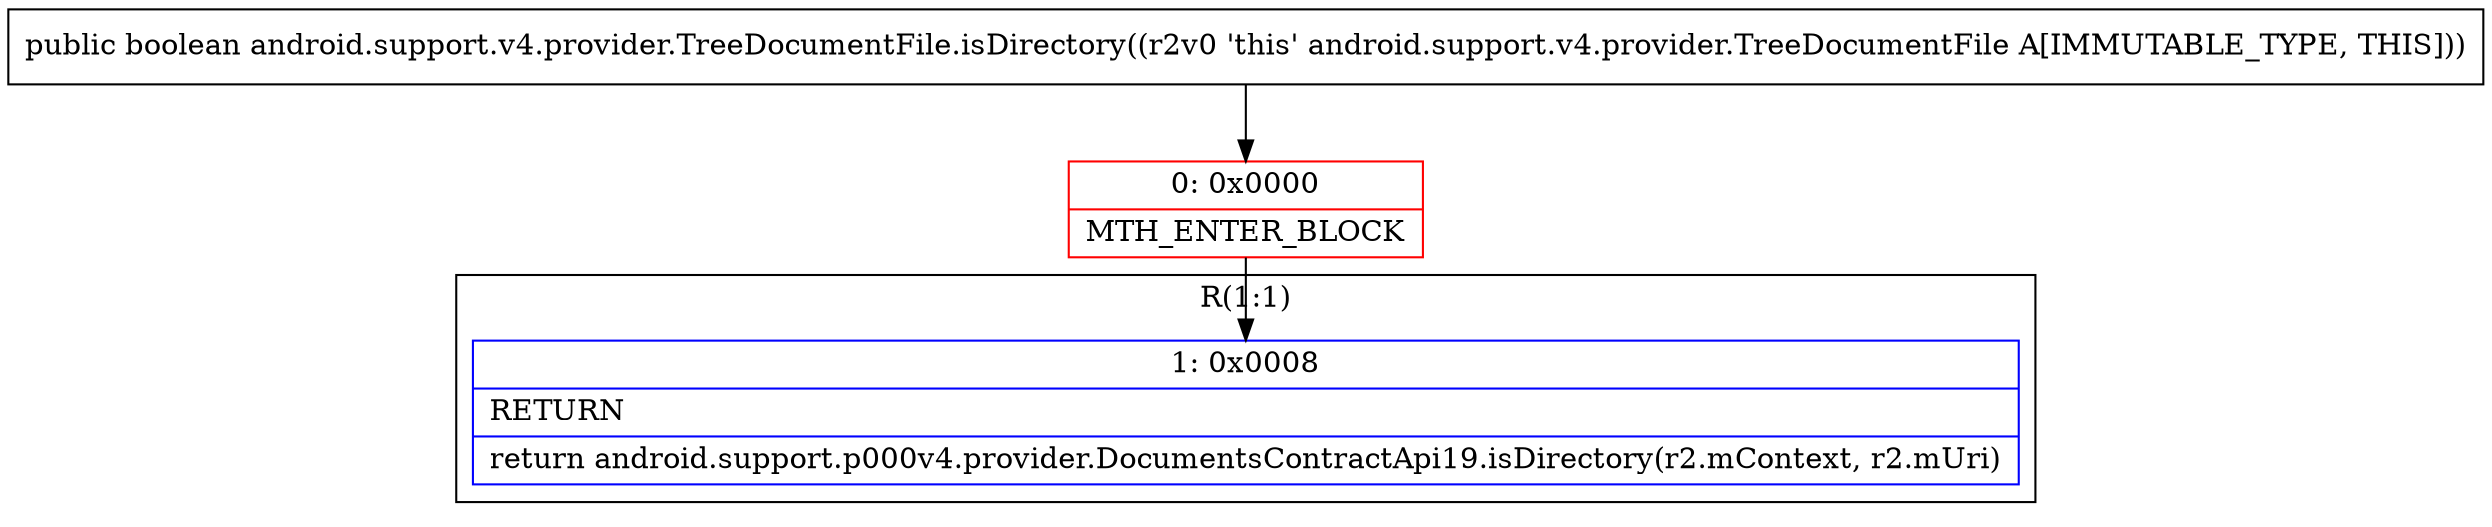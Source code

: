 digraph "CFG forandroid.support.v4.provider.TreeDocumentFile.isDirectory()Z" {
subgraph cluster_Region_2039213440 {
label = "R(1:1)";
node [shape=record,color=blue];
Node_1 [shape=record,label="{1\:\ 0x0008|RETURN\l|return android.support.p000v4.provider.DocumentsContractApi19.isDirectory(r2.mContext, r2.mUri)\l}"];
}
Node_0 [shape=record,color=red,label="{0\:\ 0x0000|MTH_ENTER_BLOCK\l}"];
MethodNode[shape=record,label="{public boolean android.support.v4.provider.TreeDocumentFile.isDirectory((r2v0 'this' android.support.v4.provider.TreeDocumentFile A[IMMUTABLE_TYPE, THIS])) }"];
MethodNode -> Node_0;
Node_0 -> Node_1;
}

